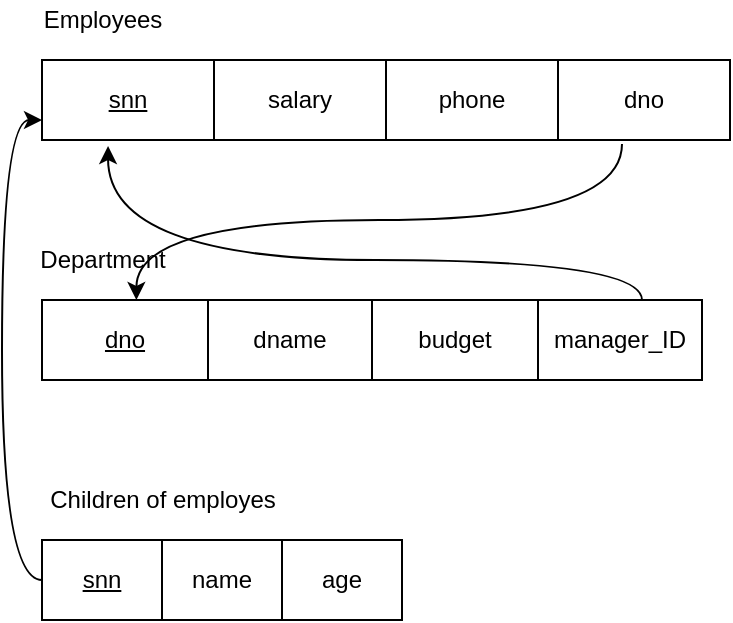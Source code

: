<mxfile version="13.6.2" type="github">
  <diagram id="i6kCx9NI3hYWjmTnmdQN" name="Page-1">
    <mxGraphModel dx="868" dy="450" grid="1" gridSize="10" guides="1" tooltips="1" connect="1" arrows="1" fold="1" page="1" pageScale="1" pageWidth="827" pageHeight="1169" math="0" shadow="0">
      <root>
        <mxCell id="0" />
        <mxCell id="1" parent="0" />
        <mxCell id="2ZYAoAdxuoeJK0KdXeyL-1" value="" style="shape=table;html=1;whiteSpace=wrap;startSize=0;container=1;collapsible=0;childLayout=tableLayout;" vertex="1" parent="1">
          <mxGeometry x="250" y="560" width="330" height="40" as="geometry" />
        </mxCell>
        <mxCell id="2ZYAoAdxuoeJK0KdXeyL-2" value="" style="shape=partialRectangle;html=1;whiteSpace=wrap;collapsible=0;dropTarget=0;pointerEvents=0;fillColor=none;top=0;left=0;bottom=0;right=0;points=[[0,0.5],[1,0.5]];portConstraint=eastwest;" vertex="1" parent="2ZYAoAdxuoeJK0KdXeyL-1">
          <mxGeometry width="330" height="40" as="geometry" />
        </mxCell>
        <mxCell id="2ZYAoAdxuoeJK0KdXeyL-3" value="&lt;span&gt;&lt;u&gt;dno&lt;/u&gt;&lt;/span&gt;" style="shape=partialRectangle;html=1;whiteSpace=wrap;connectable=0;overflow=hidden;fillColor=none;top=0;left=0;bottom=0;right=0;" vertex="1" parent="2ZYAoAdxuoeJK0KdXeyL-2">
          <mxGeometry width="83" height="40" as="geometry" />
        </mxCell>
        <mxCell id="2ZYAoAdxuoeJK0KdXeyL-4" value="&lt;span&gt;dname&lt;/span&gt;" style="shape=partialRectangle;html=1;whiteSpace=wrap;connectable=0;overflow=hidden;fillColor=none;top=0;left=0;bottom=0;right=0;" vertex="1" parent="2ZYAoAdxuoeJK0KdXeyL-2">
          <mxGeometry x="83" width="82" height="40" as="geometry" />
        </mxCell>
        <mxCell id="2ZYAoAdxuoeJK0KdXeyL-5" value="&lt;span&gt;budget&lt;/span&gt;" style="shape=partialRectangle;html=1;whiteSpace=wrap;connectable=0;overflow=hidden;fillColor=none;top=0;left=0;bottom=0;right=0;" vertex="1" parent="2ZYAoAdxuoeJK0KdXeyL-2">
          <mxGeometry x="165" width="83" height="40" as="geometry" />
        </mxCell>
        <mxCell id="2ZYAoAdxuoeJK0KdXeyL-6" value="&lt;span&gt;manager_ID&lt;/span&gt;" style="shape=partialRectangle;html=1;whiteSpace=wrap;connectable=0;overflow=hidden;fillColor=none;top=0;left=0;bottom=0;right=0;" vertex="1" parent="2ZYAoAdxuoeJK0KdXeyL-2">
          <mxGeometry x="248" width="82" height="40" as="geometry" />
        </mxCell>
        <mxCell id="2ZYAoAdxuoeJK0KdXeyL-8" value="" style="shape=table;html=1;whiteSpace=wrap;startSize=0;container=1;collapsible=0;childLayout=tableLayout;" vertex="1" parent="1">
          <mxGeometry x="250" y="680" width="180" height="40" as="geometry" />
        </mxCell>
        <mxCell id="2ZYAoAdxuoeJK0KdXeyL-9" value="" style="shape=partialRectangle;html=1;whiteSpace=wrap;collapsible=0;dropTarget=0;pointerEvents=0;fillColor=none;top=0;left=0;bottom=0;right=0;points=[[0,0.5],[1,0.5]];portConstraint=eastwest;" vertex="1" parent="2ZYAoAdxuoeJK0KdXeyL-8">
          <mxGeometry width="180" height="40" as="geometry" />
        </mxCell>
        <mxCell id="2ZYAoAdxuoeJK0KdXeyL-10" value="&lt;u&gt;snn&lt;/u&gt;" style="shape=partialRectangle;html=1;whiteSpace=wrap;connectable=0;overflow=hidden;fillColor=none;top=0;left=0;bottom=0;right=0;" vertex="1" parent="2ZYAoAdxuoeJK0KdXeyL-9">
          <mxGeometry width="60" height="40" as="geometry" />
        </mxCell>
        <mxCell id="2ZYAoAdxuoeJK0KdXeyL-11" value="&lt;span&gt;name&lt;/span&gt;" style="shape=partialRectangle;html=1;whiteSpace=wrap;connectable=0;overflow=hidden;fillColor=none;top=0;left=0;bottom=0;right=0;fontStyle=0" vertex="1" parent="2ZYAoAdxuoeJK0KdXeyL-9">
          <mxGeometry x="60" width="60" height="40" as="geometry" />
        </mxCell>
        <mxCell id="2ZYAoAdxuoeJK0KdXeyL-12" value="age" style="shape=partialRectangle;html=1;whiteSpace=wrap;connectable=0;overflow=hidden;fillColor=none;top=0;left=0;bottom=0;right=0;" vertex="1" parent="2ZYAoAdxuoeJK0KdXeyL-9">
          <mxGeometry x="120" width="60" height="40" as="geometry" />
        </mxCell>
        <mxCell id="2ZYAoAdxuoeJK0KdXeyL-13" value="" style="shape=table;html=1;whiteSpace=wrap;startSize=0;container=1;collapsible=0;childLayout=tableLayout;" vertex="1" parent="1">
          <mxGeometry x="250" y="440" width="344" height="40" as="geometry" />
        </mxCell>
        <mxCell id="2ZYAoAdxuoeJK0KdXeyL-14" value="" style="shape=partialRectangle;html=1;whiteSpace=wrap;collapsible=0;dropTarget=0;pointerEvents=0;fillColor=none;top=0;left=0;bottom=0;right=0;points=[[0,0.5],[1,0.5]];portConstraint=eastwest;" vertex="1" parent="2ZYAoAdxuoeJK0KdXeyL-13">
          <mxGeometry width="344" height="40" as="geometry" />
        </mxCell>
        <mxCell id="2ZYAoAdxuoeJK0KdXeyL-15" value="&lt;u&gt;snn&lt;/u&gt;" style="shape=partialRectangle;html=1;whiteSpace=wrap;connectable=0;overflow=hidden;fillColor=none;top=0;left=0;bottom=0;right=0;" vertex="1" parent="2ZYAoAdxuoeJK0KdXeyL-14">
          <mxGeometry width="86" height="40" as="geometry" />
        </mxCell>
        <mxCell id="2ZYAoAdxuoeJK0KdXeyL-16" value="salary" style="shape=partialRectangle;html=1;whiteSpace=wrap;connectable=0;overflow=hidden;fillColor=none;top=0;left=0;bottom=0;right=0;" vertex="1" parent="2ZYAoAdxuoeJK0KdXeyL-14">
          <mxGeometry x="86" width="86" height="40" as="geometry" />
        </mxCell>
        <mxCell id="2ZYAoAdxuoeJK0KdXeyL-17" value="phone" style="shape=partialRectangle;html=1;whiteSpace=wrap;connectable=0;overflow=hidden;fillColor=none;top=0;left=0;bottom=0;right=0;" vertex="1" parent="2ZYAoAdxuoeJK0KdXeyL-14">
          <mxGeometry x="172" width="86" height="40" as="geometry" />
        </mxCell>
        <mxCell id="2ZYAoAdxuoeJK0KdXeyL-18" value="dno" style="shape=partialRectangle;html=1;whiteSpace=wrap;connectable=0;overflow=hidden;fillColor=none;top=0;left=0;bottom=0;right=0;" vertex="1" parent="2ZYAoAdxuoeJK0KdXeyL-14">
          <mxGeometry x="258" width="86" height="40" as="geometry" />
        </mxCell>
        <mxCell id="2ZYAoAdxuoeJK0KdXeyL-19" value="Employees" style="text;html=1;align=center;verticalAlign=middle;resizable=0;points=[];autosize=1;" vertex="1" parent="1">
          <mxGeometry x="245" y="410" width="70" height="20" as="geometry" />
        </mxCell>
        <mxCell id="2ZYAoAdxuoeJK0KdXeyL-20" value="Department" style="text;html=1;align=center;verticalAlign=middle;resizable=0;points=[];autosize=1;" vertex="1" parent="1">
          <mxGeometry x="240" y="530" width="80" height="20" as="geometry" />
        </mxCell>
        <mxCell id="2ZYAoAdxuoeJK0KdXeyL-21" value="Children of employes" style="text;html=1;align=center;verticalAlign=middle;resizable=0;points=[];autosize=1;" vertex="1" parent="1">
          <mxGeometry x="245" y="650" width="130" height="20" as="geometry" />
        </mxCell>
        <mxCell id="2ZYAoAdxuoeJK0KdXeyL-22" value="" style="endArrow=classic;html=1;exitX=0;exitY=0.5;exitDx=0;exitDy=0;entryX=0;entryY=0.75;entryDx=0;entryDy=0;entryPerimeter=0;edgeStyle=orthogonalEdgeStyle;curved=1;" edge="1" parent="1" source="2ZYAoAdxuoeJK0KdXeyL-9" target="2ZYAoAdxuoeJK0KdXeyL-14">
          <mxGeometry width="50" height="50" relative="1" as="geometry">
            <mxPoint x="520" y="640" as="sourcePoint" />
            <mxPoint x="570" y="590" as="targetPoint" />
            <Array as="points">
              <mxPoint x="230" y="700" />
              <mxPoint x="230" y="470" />
            </Array>
          </mxGeometry>
        </mxCell>
        <mxCell id="2ZYAoAdxuoeJK0KdXeyL-23" value="" style="endArrow=classic;html=1;edgeStyle=orthogonalEdgeStyle;curved=1;entryX=0.143;entryY=0;entryDx=0;entryDy=0;entryPerimeter=0;" edge="1" parent="1" target="2ZYAoAdxuoeJK0KdXeyL-2">
          <mxGeometry width="50" height="50" relative="1" as="geometry">
            <mxPoint x="540" y="482" as="sourcePoint" />
            <mxPoint x="570" y="590" as="targetPoint" />
            <Array as="points">
              <mxPoint x="540" y="482" />
              <mxPoint x="540" y="520" />
              <mxPoint x="309" y="520" />
            </Array>
          </mxGeometry>
        </mxCell>
        <mxCell id="2ZYAoAdxuoeJK0KdXeyL-25" value="" style="endArrow=classic;html=1;edgeStyle=orthogonalEdgeStyle;curved=1;entryX=0.096;entryY=1.075;entryDx=0;entryDy=0;entryPerimeter=0;" edge="1" parent="1" target="2ZYAoAdxuoeJK0KdXeyL-14">
          <mxGeometry width="50" height="50" relative="1" as="geometry">
            <mxPoint x="550" y="560" as="sourcePoint" />
            <mxPoint x="570" y="590" as="targetPoint" />
            <Array as="points">
              <mxPoint x="550" y="540" />
              <mxPoint x="283" y="540" />
            </Array>
          </mxGeometry>
        </mxCell>
      </root>
    </mxGraphModel>
  </diagram>
</mxfile>
